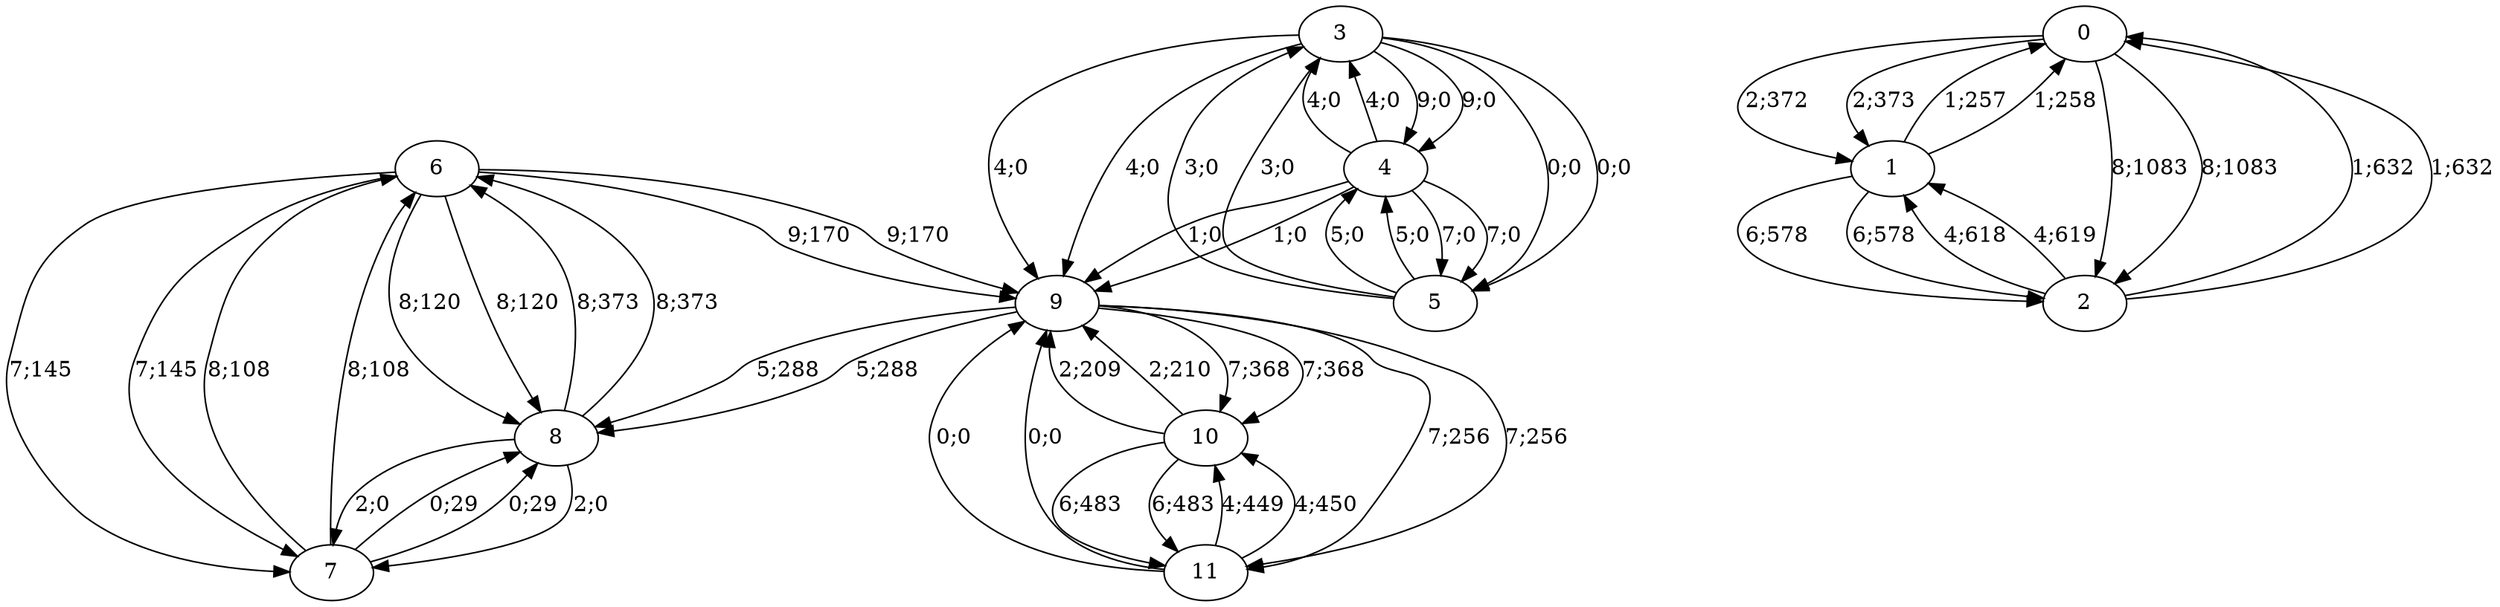 digraph graph9124 {














6 -> 9 [color=black,label="9;170"]
6 -> 7 [color=black,label="7;145"]
6 -> 8 [color=black,label="8;120"]


7 -> 6 [color=black,label="8;108"]
7 -> 8 [color=black,label="0;29"]


8 -> 6 [color=black,label="8;373"]
8 -> 7 [color=black,label="2;0"]


























9 -> 8 [color=black,label="5;288"]
9 -> 10 [color=black,label="7;368"]
9 -> 11 [color=black,label="7;256"]


10 -> 9 [color=black,label="2;209"]
10 -> 11 [color=black,label="6;483"]


11 -> 9 [color=black,label="0;0"]
11 -> 10 [color=black,label="4;449"]








3 -> 9 [color=black,label="4;0"]
3 -> 4 [color=black,label="9;0"]
3 -> 5 [color=black,label="0;0"]


4 -> 9 [color=black,label="1;0"]
4 -> 3 [color=black,label="4;0"]
4 -> 5 [color=black,label="7;0"]


5 -> 3 [color=black,label="3;0"]
5 -> 4 [color=black,label="5;0"]














0 -> 1 [color=black,label="2;372"]
0 -> 2 [color=black,label="8;1083"]


1 -> 0 [color=black,label="1;257"]
1 -> 2 [color=black,label="6;578"]


2 -> 0 [color=black,label="1;632"]
2 -> 1 [color=black,label="4;618"]






































9 -> 8 [color=black,label="5;288"]
9 -> 10 [color=black,label="7;368"]
9 -> 11 [color=black,label="7;256"]


10 -> 9 [color=black,label="2;210"]
10 -> 11 [color=black,label="6;483"]


11 -> 9 [color=black,label="0;0"]
11 -> 10 [color=black,label="4;450"]














6 -> 9 [color=black,label="9;170"]
6 -> 7 [color=black,label="7;145"]
6 -> 8 [color=black,label="8;120"]


7 -> 6 [color=black,label="8;108"]
7 -> 8 [color=black,label="0;29"]


8 -> 6 [color=black,label="8;373"]
8 -> 7 [color=black,label="2;0"]








0 -> 1 [color=black,label="2;373"]
0 -> 2 [color=black,label="8;1083"]


1 -> 0 [color=black,label="1;258"]
1 -> 2 [color=black,label="6;578"]


2 -> 0 [color=black,label="1;632"]
2 -> 1 [color=black,label="4;619"]


























3 -> 9 [color=black,label="4;0"]
3 -> 4 [color=black,label="9;0"]
3 -> 5 [color=black,label="0;0"]


4 -> 9 [color=black,label="1;0"]
4 -> 3 [color=black,label="4;0"]
4 -> 5 [color=black,label="7;0"]


5 -> 3 [color=black,label="3;0"]
5 -> 4 [color=black,label="5;0"]













}